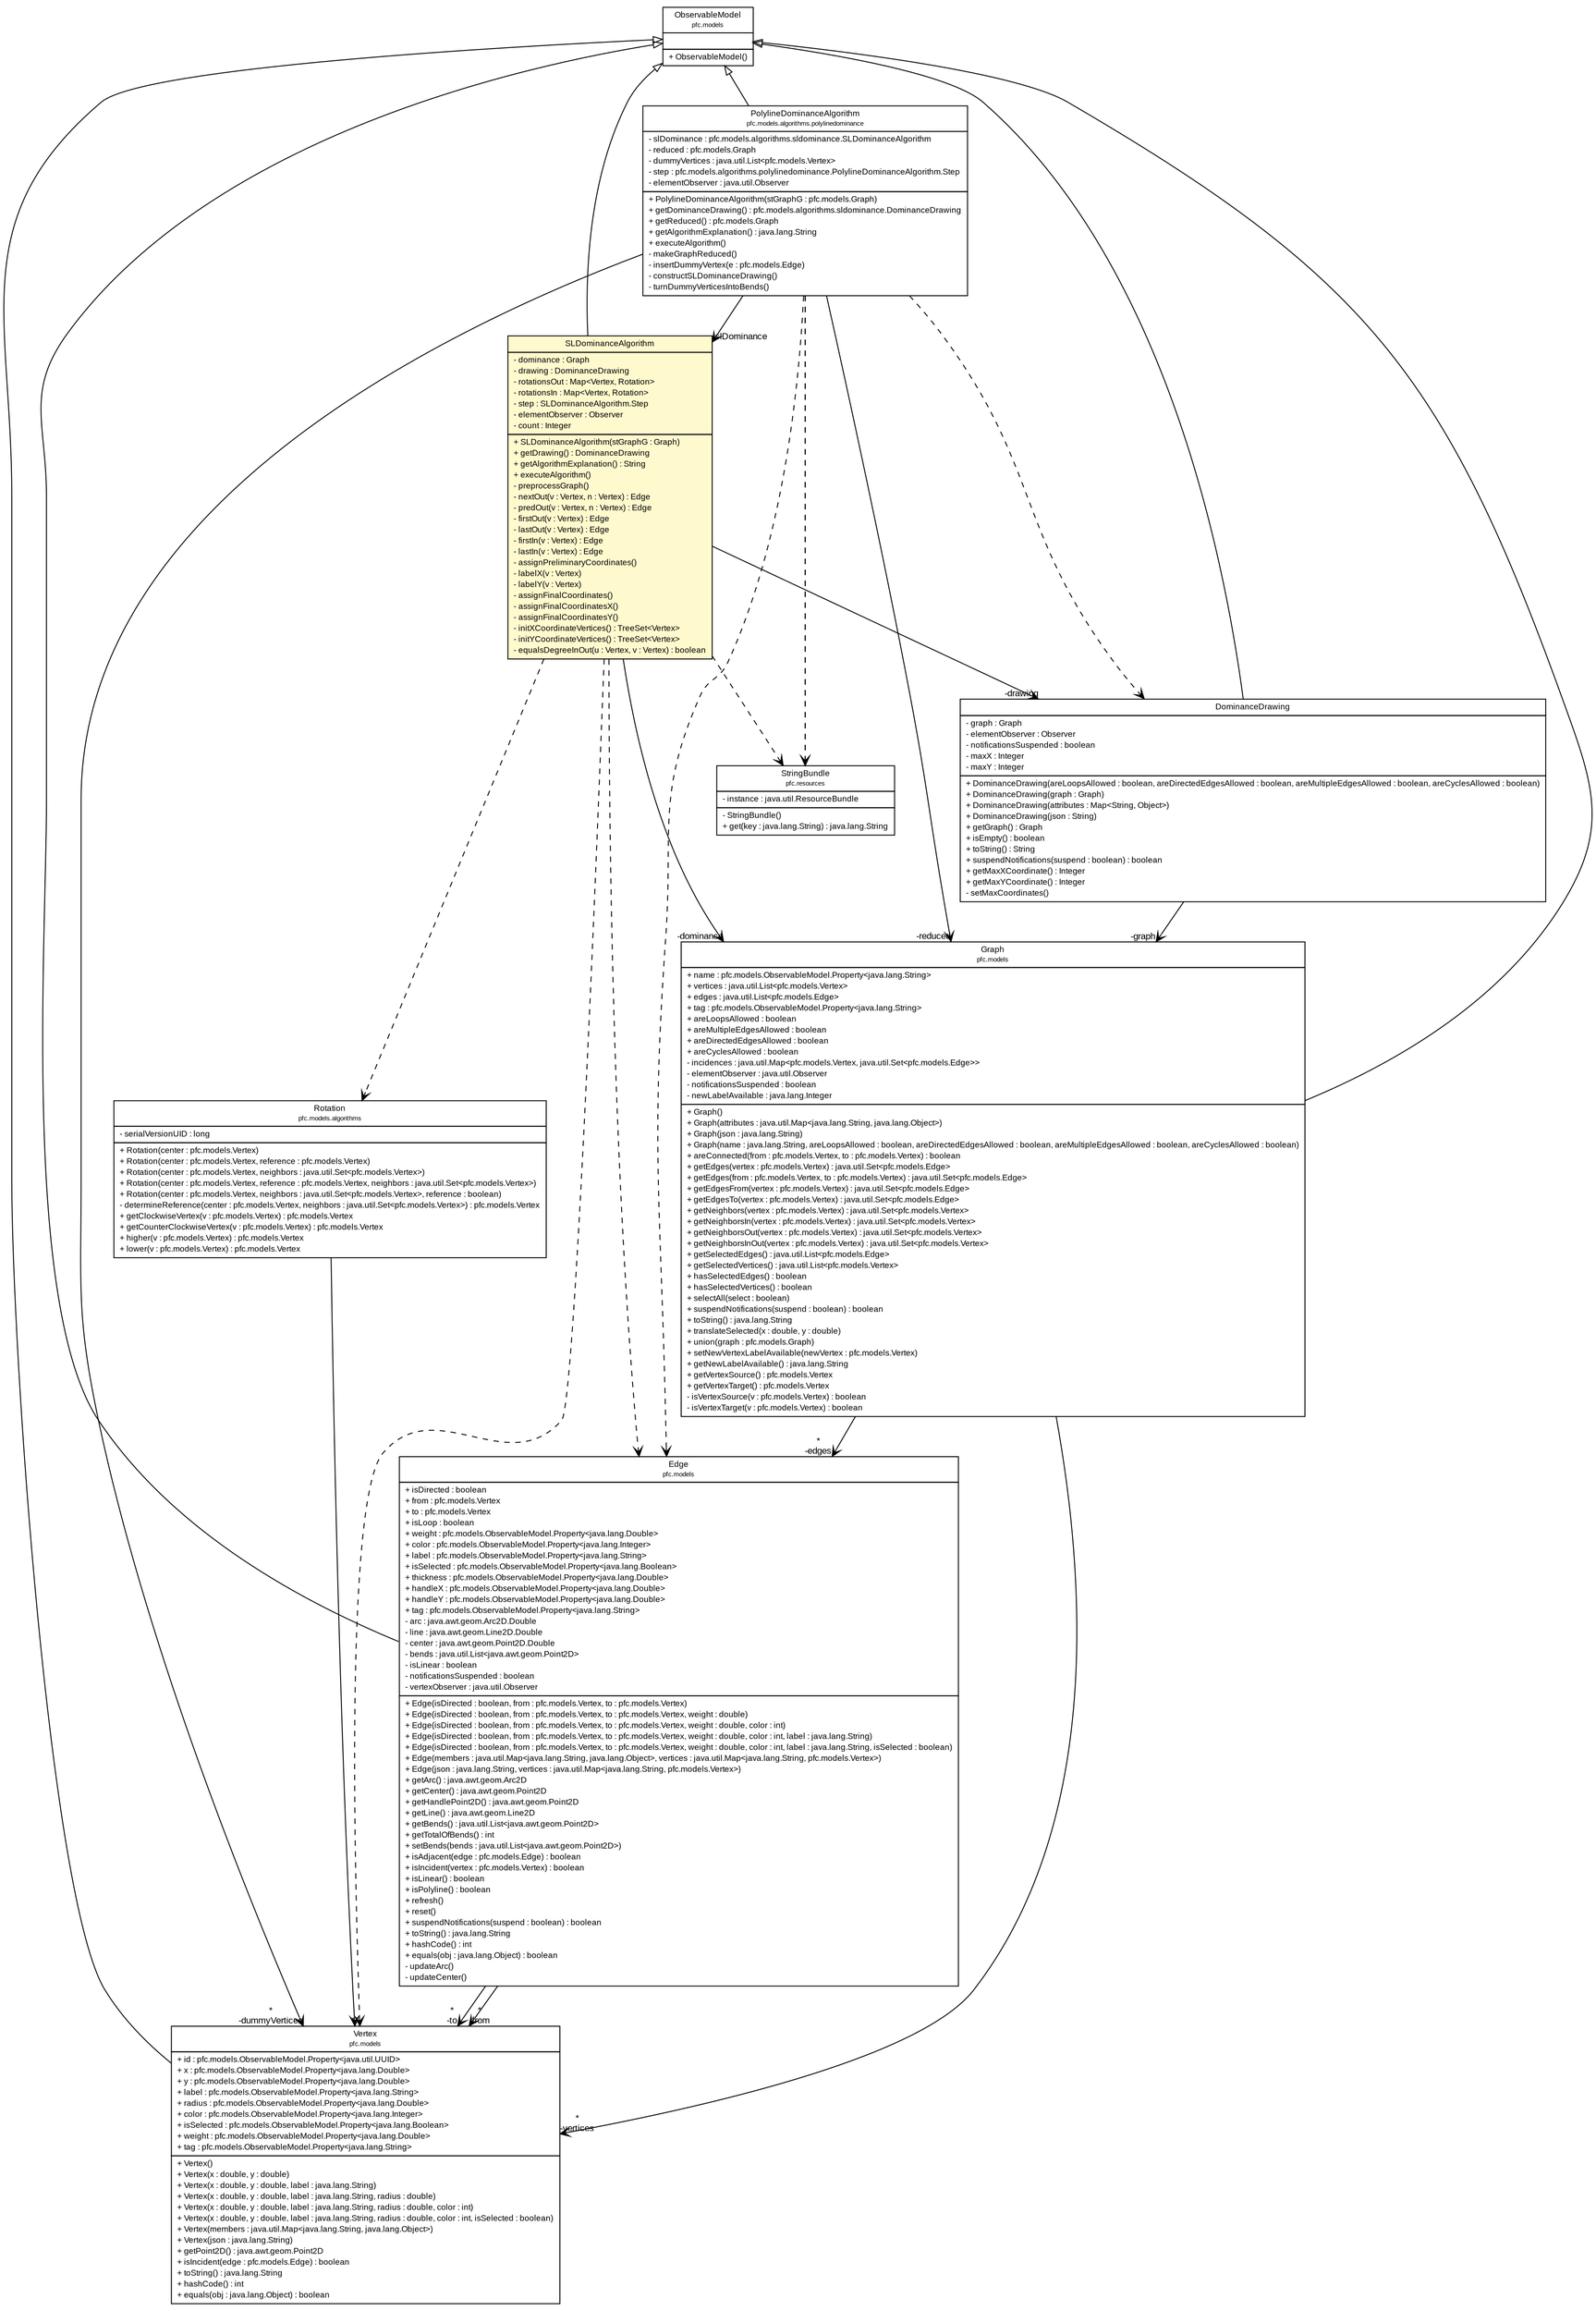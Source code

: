 #!/usr/local/bin/dot
#
# Class diagram 
# Generated by UMLGraph version R5_6 (http://www.umlgraph.org/)
#

digraph G {
	edge [fontname="arial",fontsize=10,labelfontname="arial",labelfontsize=10];
	node [fontname="arial",fontsize=10,shape=plaintext];
	nodesep=0.25;
	ranksep=0.5;
	// pfc.models.Vertex
	c13834 [label=<<table title="pfc.models.Vertex" border="0" cellborder="1" cellspacing="0" cellpadding="2" port="p" href="../../Vertex.html">
		<tr><td><table border="0" cellspacing="0" cellpadding="1">
<tr><td align="center" balign="center"> Vertex </td></tr>
<tr><td align="center" balign="center"><font point-size="7.0"> pfc.models </font></td></tr>
		</table></td></tr>
		<tr><td><table border="0" cellspacing="0" cellpadding="1">
<tr><td align="left" balign="left"> + id : pfc.models.ObservableModel.Property&lt;java.util.UUID&gt; </td></tr>
<tr><td align="left" balign="left"> + x : pfc.models.ObservableModel.Property&lt;java.lang.Double&gt; </td></tr>
<tr><td align="left" balign="left"> + y : pfc.models.ObservableModel.Property&lt;java.lang.Double&gt; </td></tr>
<tr><td align="left" balign="left"> + label : pfc.models.ObservableModel.Property&lt;java.lang.String&gt; </td></tr>
<tr><td align="left" balign="left"> + radius : pfc.models.ObservableModel.Property&lt;java.lang.Double&gt; </td></tr>
<tr><td align="left" balign="left"> + color : pfc.models.ObservableModel.Property&lt;java.lang.Integer&gt; </td></tr>
<tr><td align="left" balign="left"> + isSelected : pfc.models.ObservableModel.Property&lt;java.lang.Boolean&gt; </td></tr>
<tr><td align="left" balign="left"> + weight : pfc.models.ObservableModel.Property&lt;java.lang.Double&gt; </td></tr>
<tr><td align="left" balign="left"> + tag : pfc.models.ObservableModel.Property&lt;java.lang.String&gt; </td></tr>
		</table></td></tr>
		<tr><td><table border="0" cellspacing="0" cellpadding="1">
<tr><td align="left" balign="left"> + Vertex() </td></tr>
<tr><td align="left" balign="left"> + Vertex(x : double, y : double) </td></tr>
<tr><td align="left" balign="left"> + Vertex(x : double, y : double, label : java.lang.String) </td></tr>
<tr><td align="left" balign="left"> + Vertex(x : double, y : double, label : java.lang.String, radius : double) </td></tr>
<tr><td align="left" balign="left"> + Vertex(x : double, y : double, label : java.lang.String, radius : double, color : int) </td></tr>
<tr><td align="left" balign="left"> + Vertex(x : double, y : double, label : java.lang.String, radius : double, color : int, isSelected : boolean) </td></tr>
<tr><td align="left" balign="left"> + Vertex(members : java.util.Map&lt;java.lang.String, java.lang.Object&gt;) </td></tr>
<tr><td align="left" balign="left"> + Vertex(json : java.lang.String) </td></tr>
<tr><td align="left" balign="left"> + getPoint2D() : java.awt.geom.Point2D </td></tr>
<tr><td align="left" balign="left"> + isIncident(edge : pfc.models.Edge) : boolean </td></tr>
<tr><td align="left" balign="left"> + toString() : java.lang.String </td></tr>
<tr><td align="left" balign="left"> + hashCode() : int </td></tr>
<tr><td align="left" balign="left"> + equals(obj : java.lang.Object) : boolean </td></tr>
		</table></td></tr>
		</table>>, URL="../../Vertex.html", fontname="arial", fontcolor="black", fontsize=9.0];
	// pfc.models.ObservableModel
	c13835 [label=<<table title="pfc.models.ObservableModel" border="0" cellborder="1" cellspacing="0" cellpadding="2" port="p" href="../../ObservableModel.html">
		<tr><td><table border="0" cellspacing="0" cellpadding="1">
<tr><td align="center" balign="center"> ObservableModel </td></tr>
<tr><td align="center" balign="center"><font point-size="7.0"> pfc.models </font></td></tr>
		</table></td></tr>
		<tr><td><table border="0" cellspacing="0" cellpadding="1">
<tr><td align="left" balign="left">  </td></tr>
		</table></td></tr>
		<tr><td><table border="0" cellspacing="0" cellpadding="1">
<tr><td align="left" balign="left"> + ObservableModel() </td></tr>
		</table></td></tr>
		</table>>, URL="../../ObservableModel.html", fontname="arial", fontcolor="black", fontsize=9.0];
	// pfc.models.Graph
	c13838 [label=<<table title="pfc.models.Graph" border="0" cellborder="1" cellspacing="0" cellpadding="2" port="p" href="../../Graph.html">
		<tr><td><table border="0" cellspacing="0" cellpadding="1">
<tr><td align="center" balign="center"> Graph </td></tr>
<tr><td align="center" balign="center"><font point-size="7.0"> pfc.models </font></td></tr>
		</table></td></tr>
		<tr><td><table border="0" cellspacing="0" cellpadding="1">
<tr><td align="left" balign="left"> + name : pfc.models.ObservableModel.Property&lt;java.lang.String&gt; </td></tr>
<tr><td align="left" balign="left"> + vertices : java.util.List&lt;pfc.models.Vertex&gt; </td></tr>
<tr><td align="left" balign="left"> + edges : java.util.List&lt;pfc.models.Edge&gt; </td></tr>
<tr><td align="left" balign="left"> + tag : pfc.models.ObservableModel.Property&lt;java.lang.String&gt; </td></tr>
<tr><td align="left" balign="left"> + areLoopsAllowed : boolean </td></tr>
<tr><td align="left" balign="left"> + areMultipleEdgesAllowed : boolean </td></tr>
<tr><td align="left" balign="left"> + areDirectedEdgesAllowed : boolean </td></tr>
<tr><td align="left" balign="left"> + areCyclesAllowed : boolean </td></tr>
<tr><td align="left" balign="left"> - incidences : java.util.Map&lt;pfc.models.Vertex, java.util.Set&lt;pfc.models.Edge&gt;&gt; </td></tr>
<tr><td align="left" balign="left"> - elementObserver : java.util.Observer </td></tr>
<tr><td align="left" balign="left"> - notificationsSuspended : boolean </td></tr>
<tr><td align="left" balign="left"> - newLabelAvailable : java.lang.Integer </td></tr>
		</table></td></tr>
		<tr><td><table border="0" cellspacing="0" cellpadding="1">
<tr><td align="left" balign="left"> + Graph() </td></tr>
<tr><td align="left" balign="left"> + Graph(attributes : java.util.Map&lt;java.lang.String, java.lang.Object&gt;) </td></tr>
<tr><td align="left" balign="left"> + Graph(json : java.lang.String) </td></tr>
<tr><td align="left" balign="left"> + Graph(name : java.lang.String, areLoopsAllowed : boolean, areDirectedEdgesAllowed : boolean, areMultipleEdgesAllowed : boolean, areCyclesAllowed : boolean) </td></tr>
<tr><td align="left" balign="left"> + areConnected(from : pfc.models.Vertex, to : pfc.models.Vertex) : boolean </td></tr>
<tr><td align="left" balign="left"> + getEdges(vertex : pfc.models.Vertex) : java.util.Set&lt;pfc.models.Edge&gt; </td></tr>
<tr><td align="left" balign="left"> + getEdges(from : pfc.models.Vertex, to : pfc.models.Vertex) : java.util.Set&lt;pfc.models.Edge&gt; </td></tr>
<tr><td align="left" balign="left"> + getEdgesFrom(vertex : pfc.models.Vertex) : java.util.Set&lt;pfc.models.Edge&gt; </td></tr>
<tr><td align="left" balign="left"> + getEdgesTo(vertex : pfc.models.Vertex) : java.util.Set&lt;pfc.models.Edge&gt; </td></tr>
<tr><td align="left" balign="left"> + getNeighbors(vertex : pfc.models.Vertex) : java.util.Set&lt;pfc.models.Vertex&gt; </td></tr>
<tr><td align="left" balign="left"> + getNeighborsIn(vertex : pfc.models.Vertex) : java.util.Set&lt;pfc.models.Vertex&gt; </td></tr>
<tr><td align="left" balign="left"> + getNeighborsOut(vertex : pfc.models.Vertex) : java.util.Set&lt;pfc.models.Vertex&gt; </td></tr>
<tr><td align="left" balign="left"> + getNeighborsInOut(vertex : pfc.models.Vertex) : java.util.Set&lt;pfc.models.Vertex&gt; </td></tr>
<tr><td align="left" balign="left"> + getSelectedEdges() : java.util.List&lt;pfc.models.Edge&gt; </td></tr>
<tr><td align="left" balign="left"> + getSelectedVertices() : java.util.List&lt;pfc.models.Vertex&gt; </td></tr>
<tr><td align="left" balign="left"> + hasSelectedEdges() : boolean </td></tr>
<tr><td align="left" balign="left"> + hasSelectedVertices() : boolean </td></tr>
<tr><td align="left" balign="left"> + selectAll(select : boolean) </td></tr>
<tr><td align="left" balign="left"> + suspendNotifications(suspend : boolean) : boolean </td></tr>
<tr><td align="left" balign="left"> + toString() : java.lang.String </td></tr>
<tr><td align="left" balign="left"> + translateSelected(x : double, y : double) </td></tr>
<tr><td align="left" balign="left"> + union(graph : pfc.models.Graph) </td></tr>
<tr><td align="left" balign="left"> + setNewVertexLabelAvailable(newVertex : pfc.models.Vertex) </td></tr>
<tr><td align="left" balign="left"> + getNewLabelAvailable() : java.lang.String </td></tr>
<tr><td align="left" balign="left"> + getVertexSource() : pfc.models.Vertex </td></tr>
<tr><td align="left" balign="left"> + getVertexTarget() : pfc.models.Vertex </td></tr>
<tr><td align="left" balign="left"> - isVertexSource(v : pfc.models.Vertex) : boolean </td></tr>
<tr><td align="left" balign="left"> - isVertexTarget(v : pfc.models.Vertex) : boolean </td></tr>
		</table></td></tr>
		</table>>, URL="../../Graph.html", fontname="arial", fontcolor="black", fontsize=9.0];
	// pfc.models.Edge
	c13839 [label=<<table title="pfc.models.Edge" border="0" cellborder="1" cellspacing="0" cellpadding="2" port="p" href="../../Edge.html">
		<tr><td><table border="0" cellspacing="0" cellpadding="1">
<tr><td align="center" balign="center"> Edge </td></tr>
<tr><td align="center" balign="center"><font point-size="7.0"> pfc.models </font></td></tr>
		</table></td></tr>
		<tr><td><table border="0" cellspacing="0" cellpadding="1">
<tr><td align="left" balign="left"> + isDirected : boolean </td></tr>
<tr><td align="left" balign="left"> + from : pfc.models.Vertex </td></tr>
<tr><td align="left" balign="left"> + to : pfc.models.Vertex </td></tr>
<tr><td align="left" balign="left"> + isLoop : boolean </td></tr>
<tr><td align="left" balign="left"> + weight : pfc.models.ObservableModel.Property&lt;java.lang.Double&gt; </td></tr>
<tr><td align="left" balign="left"> + color : pfc.models.ObservableModel.Property&lt;java.lang.Integer&gt; </td></tr>
<tr><td align="left" balign="left"> + label : pfc.models.ObservableModel.Property&lt;java.lang.String&gt; </td></tr>
<tr><td align="left" balign="left"> + isSelected : pfc.models.ObservableModel.Property&lt;java.lang.Boolean&gt; </td></tr>
<tr><td align="left" balign="left"> + thickness : pfc.models.ObservableModel.Property&lt;java.lang.Double&gt; </td></tr>
<tr><td align="left" balign="left"> + handleX : pfc.models.ObservableModel.Property&lt;java.lang.Double&gt; </td></tr>
<tr><td align="left" balign="left"> + handleY : pfc.models.ObservableModel.Property&lt;java.lang.Double&gt; </td></tr>
<tr><td align="left" balign="left"> + tag : pfc.models.ObservableModel.Property&lt;java.lang.String&gt; </td></tr>
<tr><td align="left" balign="left"> - arc : java.awt.geom.Arc2D.Double </td></tr>
<tr><td align="left" balign="left"> - line : java.awt.geom.Line2D.Double </td></tr>
<tr><td align="left" balign="left"> - center : java.awt.geom.Point2D.Double </td></tr>
<tr><td align="left" balign="left"> - bends : java.util.List&lt;java.awt.geom.Point2D&gt; </td></tr>
<tr><td align="left" balign="left"> - isLinear : boolean </td></tr>
<tr><td align="left" balign="left"> - notificationsSuspended : boolean </td></tr>
<tr><td align="left" balign="left"> - vertexObserver : java.util.Observer </td></tr>
		</table></td></tr>
		<tr><td><table border="0" cellspacing="0" cellpadding="1">
<tr><td align="left" balign="left"> + Edge(isDirected : boolean, from : pfc.models.Vertex, to : pfc.models.Vertex) </td></tr>
<tr><td align="left" balign="left"> + Edge(isDirected : boolean, from : pfc.models.Vertex, to : pfc.models.Vertex, weight : double) </td></tr>
<tr><td align="left" balign="left"> + Edge(isDirected : boolean, from : pfc.models.Vertex, to : pfc.models.Vertex, weight : double, color : int) </td></tr>
<tr><td align="left" balign="left"> + Edge(isDirected : boolean, from : pfc.models.Vertex, to : pfc.models.Vertex, weight : double, color : int, label : java.lang.String) </td></tr>
<tr><td align="left" balign="left"> + Edge(isDirected : boolean, from : pfc.models.Vertex, to : pfc.models.Vertex, weight : double, color : int, label : java.lang.String, isSelected : boolean) </td></tr>
<tr><td align="left" balign="left"> + Edge(members : java.util.Map&lt;java.lang.String, java.lang.Object&gt;, vertices : java.util.Map&lt;java.lang.String, pfc.models.Vertex&gt;) </td></tr>
<tr><td align="left" balign="left"> + Edge(json : java.lang.String, vertices : java.util.Map&lt;java.lang.String, pfc.models.Vertex&gt;) </td></tr>
<tr><td align="left" balign="left"> + getArc() : java.awt.geom.Arc2D </td></tr>
<tr><td align="left" balign="left"> + getCenter() : java.awt.geom.Point2D </td></tr>
<tr><td align="left" balign="left"> + getHandlePoint2D() : java.awt.geom.Point2D </td></tr>
<tr><td align="left" balign="left"> + getLine() : java.awt.geom.Line2D </td></tr>
<tr><td align="left" balign="left"> + getBends() : java.util.List&lt;java.awt.geom.Point2D&gt; </td></tr>
<tr><td align="left" balign="left"> + getTotalOfBends() : int </td></tr>
<tr><td align="left" balign="left"> + setBends(bends : java.util.List&lt;java.awt.geom.Point2D&gt;) </td></tr>
<tr><td align="left" balign="left"> + isAdjacent(edge : pfc.models.Edge) : boolean </td></tr>
<tr><td align="left" balign="left"> + isIncident(vertex : pfc.models.Vertex) : boolean </td></tr>
<tr><td align="left" balign="left"> + isLinear() : boolean </td></tr>
<tr><td align="left" balign="left"> + isPolyline() : boolean </td></tr>
<tr><td align="left" balign="left"> + refresh() </td></tr>
<tr><td align="left" balign="left"> + reset() </td></tr>
<tr><td align="left" balign="left"> + suspendNotifications(suspend : boolean) : boolean </td></tr>
<tr><td align="left" balign="left"> + toString() : java.lang.String </td></tr>
<tr><td align="left" balign="left"> + hashCode() : int </td></tr>
<tr><td align="left" balign="left"> + equals(obj : java.lang.Object) : boolean </td></tr>
<tr><td align="left" balign="left"> - updateArc() </td></tr>
<tr><td align="left" balign="left"> - updateCenter() </td></tr>
		</table></td></tr>
		</table>>, URL="../../Edge.html", fontname="arial", fontcolor="black", fontsize=9.0];
	// pfc.models.algorithms.Rotation
	c13841 [label=<<table title="pfc.models.algorithms.Rotation" border="0" cellborder="1" cellspacing="0" cellpadding="2" port="p" href="../Rotation.html">
		<tr><td><table border="0" cellspacing="0" cellpadding="1">
<tr><td align="center" balign="center"> Rotation </td></tr>
<tr><td align="center" balign="center"><font point-size="7.0"> pfc.models.algorithms </font></td></tr>
		</table></td></tr>
		<tr><td><table border="0" cellspacing="0" cellpadding="1">
<tr><td align="left" balign="left"> - serialVersionUID : long </td></tr>
		</table></td></tr>
		<tr><td><table border="0" cellspacing="0" cellpadding="1">
<tr><td align="left" balign="left"> + Rotation(center : pfc.models.Vertex) </td></tr>
<tr><td align="left" balign="left"> + Rotation(center : pfc.models.Vertex, reference : pfc.models.Vertex) </td></tr>
<tr><td align="left" balign="left"> + Rotation(center : pfc.models.Vertex, neighbors : java.util.Set&lt;pfc.models.Vertex&gt;) </td></tr>
<tr><td align="left" balign="left"> + Rotation(center : pfc.models.Vertex, reference : pfc.models.Vertex, neighbors : java.util.Set&lt;pfc.models.Vertex&gt;) </td></tr>
<tr><td align="left" balign="left"> + Rotation(center : pfc.models.Vertex, neighbors : java.util.Set&lt;pfc.models.Vertex&gt;, reference : boolean) </td></tr>
<tr><td align="left" balign="left"> - determineReference(center : pfc.models.Vertex, neighbors : java.util.Set&lt;pfc.models.Vertex&gt;) : pfc.models.Vertex </td></tr>
<tr><td align="left" balign="left"> + getClockwiseVertex(v : pfc.models.Vertex) : pfc.models.Vertex </td></tr>
<tr><td align="left" balign="left"> + getCounterClockwiseVertex(v : pfc.models.Vertex) : pfc.models.Vertex </td></tr>
<tr><td align="left" balign="left"> + higher(v : pfc.models.Vertex) : pfc.models.Vertex </td></tr>
<tr><td align="left" balign="left"> + lower(v : pfc.models.Vertex) : pfc.models.Vertex </td></tr>
		</table></td></tr>
		</table>>, URL="../Rotation.html", fontname="arial", fontcolor="black", fontsize=9.0];
	// pfc.models.algorithms.polylinedominance.PolylineDominanceAlgorithm
	c13857 [label=<<table title="pfc.models.algorithms.polylinedominance.PolylineDominanceAlgorithm" border="0" cellborder="1" cellspacing="0" cellpadding="2" port="p" href="../polylinedominance/PolylineDominanceAlgorithm.html">
		<tr><td><table border="0" cellspacing="0" cellpadding="1">
<tr><td align="center" balign="center"> PolylineDominanceAlgorithm </td></tr>
<tr><td align="center" balign="center"><font point-size="7.0"> pfc.models.algorithms.polylinedominance </font></td></tr>
		</table></td></tr>
		<tr><td><table border="0" cellspacing="0" cellpadding="1">
<tr><td align="left" balign="left"> - slDominance : pfc.models.algorithms.sldominance.SLDominanceAlgorithm </td></tr>
<tr><td align="left" balign="left"> - reduced : pfc.models.Graph </td></tr>
<tr><td align="left" balign="left"> - dummyVertices : java.util.List&lt;pfc.models.Vertex&gt; </td></tr>
<tr><td align="left" balign="left"> - step : pfc.models.algorithms.polylinedominance.PolylineDominanceAlgorithm.Step </td></tr>
<tr><td align="left" balign="left"> - elementObserver : java.util.Observer </td></tr>
		</table></td></tr>
		<tr><td><table border="0" cellspacing="0" cellpadding="1">
<tr><td align="left" balign="left"> + PolylineDominanceAlgorithm(stGraphG : pfc.models.Graph) </td></tr>
<tr><td align="left" balign="left"> + getDominanceDrawing() : pfc.models.algorithms.sldominance.DominanceDrawing </td></tr>
<tr><td align="left" balign="left"> + getReduced() : pfc.models.Graph </td></tr>
<tr><td align="left" balign="left"> + getAlgorithmExplanation() : java.lang.String </td></tr>
<tr><td align="left" balign="left"> + executeAlgorithm() </td></tr>
<tr><td align="left" balign="left"> - makeGraphReduced() </td></tr>
<tr><td align="left" balign="left"> - insertDummyVertex(e : pfc.models.Edge) </td></tr>
<tr><td align="left" balign="left"> - constructSLDominanceDrawing() </td></tr>
<tr><td align="left" balign="left"> - turnDummyVerticesIntoBends() </td></tr>
		</table></td></tr>
		</table>>, URL="../polylinedominance/PolylineDominanceAlgorithm.html", fontname="arial", fontcolor="black", fontsize=9.0];
	// pfc.models.algorithms.sldominance.SLDominanceAlgorithm
	c13860 [label=<<table title="pfc.models.algorithms.sldominance.SLDominanceAlgorithm" border="0" cellborder="1" cellspacing="0" cellpadding="2" port="p" bgcolor="lemonChiffon" href="./SLDominanceAlgorithm.html">
		<tr><td><table border="0" cellspacing="0" cellpadding="1">
<tr><td align="center" balign="center"> SLDominanceAlgorithm </td></tr>
		</table></td></tr>
		<tr><td><table border="0" cellspacing="0" cellpadding="1">
<tr><td align="left" balign="left"> - dominance : Graph </td></tr>
<tr><td align="left" balign="left"> - drawing : DominanceDrawing </td></tr>
<tr><td align="left" balign="left"> - rotationsOut : Map&lt;Vertex, Rotation&gt; </td></tr>
<tr><td align="left" balign="left"> - rotationsIn : Map&lt;Vertex, Rotation&gt; </td></tr>
<tr><td align="left" balign="left"> - step : SLDominanceAlgorithm.Step </td></tr>
<tr><td align="left" balign="left"> - elementObserver : Observer </td></tr>
<tr><td align="left" balign="left"> - count : Integer </td></tr>
		</table></td></tr>
		<tr><td><table border="0" cellspacing="0" cellpadding="1">
<tr><td align="left" balign="left"> + SLDominanceAlgorithm(stGraphG : Graph) </td></tr>
<tr><td align="left" balign="left"> + getDrawing() : DominanceDrawing </td></tr>
<tr><td align="left" balign="left"> + getAlgorithmExplanation() : String </td></tr>
<tr><td align="left" balign="left"> + executeAlgorithm() </td></tr>
<tr><td align="left" balign="left"> - preprocessGraph() </td></tr>
<tr><td align="left" balign="left"> - nextOut(v : Vertex, n : Vertex) : Edge </td></tr>
<tr><td align="left" balign="left"> - predOut(v : Vertex, n : Vertex) : Edge </td></tr>
<tr><td align="left" balign="left"> - firstOut(v : Vertex) : Edge </td></tr>
<tr><td align="left" balign="left"> - lastOut(v : Vertex) : Edge </td></tr>
<tr><td align="left" balign="left"> - firstIn(v : Vertex) : Edge </td></tr>
<tr><td align="left" balign="left"> - lastIn(v : Vertex) : Edge </td></tr>
<tr><td align="left" balign="left"> - assignPreliminaryCoordinates() </td></tr>
<tr><td align="left" balign="left"> - labelX(v : Vertex) </td></tr>
<tr><td align="left" balign="left"> - labelY(v : Vertex) </td></tr>
<tr><td align="left" balign="left"> - assignFinalCoordinates() </td></tr>
<tr><td align="left" balign="left"> - assignFinalCoordinatesX() </td></tr>
<tr><td align="left" balign="left"> - assignFinalCoordinatesY() </td></tr>
<tr><td align="left" balign="left"> - initXCoordinateVertices() : TreeSet&lt;Vertex&gt; </td></tr>
<tr><td align="left" balign="left"> - initYCoordinateVertices() : TreeSet&lt;Vertex&gt; </td></tr>
<tr><td align="left" balign="left"> - equalsDegreeInOut(u : Vertex, v : Vertex) : boolean </td></tr>
		</table></td></tr>
		</table>>, URL="./SLDominanceAlgorithm.html", fontname="arial", fontcolor="black", fontsize=9.0];
	// pfc.models.algorithms.sldominance.DominanceDrawing
	c13862 [label=<<table title="pfc.models.algorithms.sldominance.DominanceDrawing" border="0" cellborder="1" cellspacing="0" cellpadding="2" port="p" href="./DominanceDrawing.html">
		<tr><td><table border="0" cellspacing="0" cellpadding="1">
<tr><td align="center" balign="center"> DominanceDrawing </td></tr>
		</table></td></tr>
		<tr><td><table border="0" cellspacing="0" cellpadding="1">
<tr><td align="left" balign="left"> - graph : Graph </td></tr>
<tr><td align="left" balign="left"> - elementObserver : Observer </td></tr>
<tr><td align="left" balign="left"> - notificationsSuspended : boolean </td></tr>
<tr><td align="left" balign="left"> - maxX : Integer </td></tr>
<tr><td align="left" balign="left"> - maxY : Integer </td></tr>
		</table></td></tr>
		<tr><td><table border="0" cellspacing="0" cellpadding="1">
<tr><td align="left" balign="left"> + DominanceDrawing(areLoopsAllowed : boolean, areDirectedEdgesAllowed : boolean, areMultipleEdgesAllowed : boolean, areCyclesAllowed : boolean) </td></tr>
<tr><td align="left" balign="left"> + DominanceDrawing(graph : Graph) </td></tr>
<tr><td align="left" balign="left"> + DominanceDrawing(attributes : Map&lt;String, Object&gt;) </td></tr>
<tr><td align="left" balign="left"> + DominanceDrawing(json : String) </td></tr>
<tr><td align="left" balign="left"> + getGraph() : Graph </td></tr>
<tr><td align="left" balign="left"> + isEmpty() : boolean </td></tr>
<tr><td align="left" balign="left"> + toString() : String </td></tr>
<tr><td align="left" balign="left"> + suspendNotifications(suspend : boolean) : boolean </td></tr>
<tr><td align="left" balign="left"> + getMaxXCoordinate() : Integer </td></tr>
<tr><td align="left" balign="left"> + getMaxYCoordinate() : Integer </td></tr>
<tr><td align="left" balign="left"> - setMaxCoordinates() </td></tr>
		</table></td></tr>
		</table>>, URL="./DominanceDrawing.html", fontname="arial", fontcolor="black", fontsize=9.0];
	// pfc.resources.StringBundle
	c13871 [label=<<table title="pfc.resources.StringBundle" border="0" cellborder="1" cellspacing="0" cellpadding="2" port="p" href="../../../resources/StringBundle.html">
		<tr><td><table border="0" cellspacing="0" cellpadding="1">
<tr><td align="center" balign="center"> StringBundle </td></tr>
<tr><td align="center" balign="center"><font point-size="7.0"> pfc.resources </font></td></tr>
		</table></td></tr>
		<tr><td><table border="0" cellspacing="0" cellpadding="1">
<tr><td align="left" balign="left"> - instance : java.util.ResourceBundle </td></tr>
		</table></td></tr>
		<tr><td><table border="0" cellspacing="0" cellpadding="1">
<tr><td align="left" balign="left"> - StringBundle() </td></tr>
<tr><td align="left" balign="left"> + get(key : java.lang.String) : java.lang.String </td></tr>
		</table></td></tr>
		</table>>, URL="../../../resources/StringBundle.html", fontname="arial", fontcolor="black", fontsize=9.0];
	//pfc.models.Vertex extends pfc.models.ObservableModel
	c13835:p -> c13834:p [dir=back,arrowtail=empty];
	//pfc.models.Graph extends pfc.models.ObservableModel
	c13835:p -> c13838:p [dir=back,arrowtail=empty];
	// pfc.models.Graph NAVASSOC pfc.models.Vertex
	c13838:p -> c13834:p [taillabel="", label="", headlabel="*\n-vertices", fontname="arial", fontcolor="black", fontsize=10.0, color="black", arrowhead=open];
	// pfc.models.Graph NAVASSOC pfc.models.Edge
	c13838:p -> c13839:p [taillabel="", label="", headlabel="*\n-edges", fontname="arial", fontcolor="black", fontsize=10.0, color="black", arrowhead=open];
	//pfc.models.Edge extends pfc.models.ObservableModel
	c13835:p -> c13839:p [dir=back,arrowtail=empty];
	// pfc.models.Edge NAVASSOC pfc.models.Vertex
	c13839:p -> c13834:p [taillabel="", label="", headlabel="*\n-to", fontname="arial", fontcolor="black", fontsize=10.0, color="black", arrowhead=open];
	// pfc.models.Edge NAVASSOC pfc.models.Vertex
	c13839:p -> c13834:p [taillabel="", label="", headlabel="*\n-from", fontname="arial", fontcolor="black", fontsize=10.0, color="black", arrowhead=open];
	// pfc.models.algorithms.Rotation NAVASSOC pfc.models.Vertex
	c13841:p -> c13834:p [taillabel="", label="", headlabel="*\n", fontname="arial", fontcolor="black", fontsize=10.0, color="black", arrowhead=open];
	//pfc.models.algorithms.polylinedominance.PolylineDominanceAlgorithm extends pfc.models.ObservableModel
	c13835:p -> c13857:p [dir=back,arrowtail=empty];
	// pfc.models.algorithms.polylinedominance.PolylineDominanceAlgorithm NAVASSOC pfc.models.algorithms.sldominance.SLDominanceAlgorithm
	c13857:p -> c13860:p [taillabel="", label="", headlabel="-slDominance", fontname="arial", fontcolor="black", fontsize=10.0, color="black", arrowhead=open];
	// pfc.models.algorithms.polylinedominance.PolylineDominanceAlgorithm NAVASSOC pfc.models.Graph
	c13857:p -> c13838:p [taillabel="", label="", headlabel="-reduced", fontname="arial", fontcolor="black", fontsize=10.0, color="black", arrowhead=open];
	// pfc.models.algorithms.polylinedominance.PolylineDominanceAlgorithm NAVASSOC pfc.models.Vertex
	c13857:p -> c13834:p [taillabel="", label="", headlabel="*\n-dummyVertices", fontname="arial", fontcolor="black", fontsize=10.0, color="black", arrowhead=open];
	// pfc.models.algorithms.polylinedominance.PolylineDominanceAlgorithm DEPEND pfc.models.Edge
	c13857:p -> c13839:p [taillabel="", label="", headlabel="", fontname="arial", fontcolor="black", fontsize=10.0, color="black", arrowhead=open, style=dashed];
	// pfc.models.algorithms.polylinedominance.PolylineDominanceAlgorithm DEPEND pfc.models.algorithms.sldominance.DominanceDrawing
	c13857:p -> c13862:p [taillabel="", label="", headlabel="", fontname="arial", fontcolor="black", fontsize=10.0, color="black", arrowhead=open, style=dashed];
	// pfc.models.algorithms.polylinedominance.PolylineDominanceAlgorithm DEPEND pfc.resources.StringBundle
	c13857:p -> c13871:p [taillabel="", label="", headlabel="", fontname="arial", fontcolor="black", fontsize=10.0, color="black", arrowhead=open, style=dashed];
	// pfc.models.algorithms.polylinedominance.PolylineDominanceAlgorithm DEPEND pfc.resources.StringBundle
	c13857:p -> c13871:p [taillabel="", label="", headlabel="", fontname="arial", fontcolor="black", fontsize=10.0, color="black", arrowhead=open, style=dashed];
	//pfc.models.algorithms.sldominance.SLDominanceAlgorithm extends pfc.models.ObservableModel
	c13835:p -> c13860:p [dir=back,arrowtail=empty];
	// pfc.models.algorithms.sldominance.SLDominanceAlgorithm NAVASSOC pfc.models.Graph
	c13860:p -> c13838:p [taillabel="", label="", headlabel="-dominance", fontname="arial", fontcolor="black", fontsize=10.0, color="black", arrowhead=open];
	// pfc.models.algorithms.sldominance.SLDominanceAlgorithm NAVASSOC pfc.models.algorithms.sldominance.DominanceDrawing
	c13860:p -> c13862:p [taillabel="", label="", headlabel="-drawing", fontname="arial", fontcolor="black", fontsize=10.0, color="black", arrowhead=open];
	// pfc.models.algorithms.sldominance.SLDominanceAlgorithm DEPEND pfc.models.Edge
	c13860:p -> c13839:p [taillabel="", label="", headlabel="", fontname="arial", fontcolor="black", fontsize=10.0, color="black", arrowhead=open, style=dashed];
	// pfc.models.algorithms.sldominance.SLDominanceAlgorithm DEPEND pfc.models.Vertex
	c13860:p -> c13834:p [taillabel="", label="", headlabel="", fontname="arial", fontcolor="black", fontsize=10.0, color="black", arrowhead=open, style=dashed];
	// pfc.models.algorithms.sldominance.SLDominanceAlgorithm DEPEND pfc.models.algorithms.Rotation
	c13860:p -> c13841:p [taillabel="", label="", headlabel="", fontname="arial", fontcolor="black", fontsize=10.0, color="black", arrowhead=open, style=dashed];
	// pfc.models.algorithms.sldominance.SLDominanceAlgorithm DEPEND pfc.resources.StringBundle
	c13860:p -> c13871:p [taillabel="", label="", headlabel="", fontname="arial", fontcolor="black", fontsize=10.0, color="black", arrowhead=open, style=dashed];
	//pfc.models.algorithms.sldominance.DominanceDrawing extends pfc.models.ObservableModel
	c13835:p -> c13862:p [dir=back,arrowtail=empty];
	// pfc.models.algorithms.sldominance.DominanceDrawing NAVASSOC pfc.models.Graph
	c13862:p -> c13838:p [taillabel="", label="", headlabel="-graph", fontname="arial", fontcolor="black", fontsize=10.0, color="black", arrowhead=open];
}

